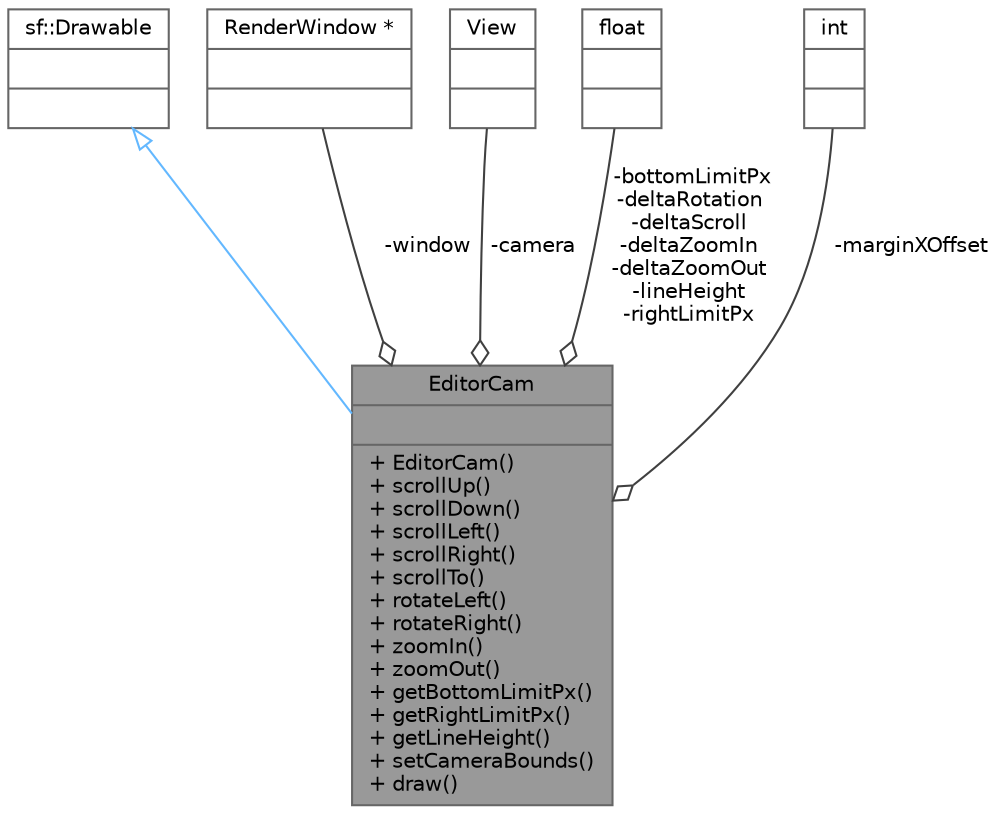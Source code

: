digraph "EditorCam"
{
 // LATEX_PDF_SIZE
  bgcolor="transparent";
  edge [fontname=Helvetica,fontsize=10,labelfontname=Helvetica,labelfontsize=10];
  node [fontname=Helvetica,fontsize=10,shape=box,height=0.2,width=0.4];
  Node1 [shape=record,label="{EditorCam\n||+ EditorCam()\l+ scrollUp()\l+ scrollDown()\l+ scrollLeft()\l+ scrollRight()\l+ scrollTo()\l+ rotateLeft()\l+ rotateRight()\l+ zoomIn()\l+ zoomOut()\l+ getBottomLimitPx()\l+ getRightLimitPx()\l+ getLineHeight()\l+ setCameraBounds()\l+ draw()\l}",height=0.2,width=0.4,color="gray40", fillcolor="grey60", style="filled", fontcolor="black",tooltip=" "];
  Node2 -> Node1 [dir="back",color="steelblue1",style="solid",arrowtail="onormal"];
  Node2 [shape=record,label="{sf::Drawable\n||}",height=0.2,width=0.4,color="gray40", fillcolor="white", style="filled",tooltip=" "];
  Node3 -> Node1 [color="grey25",style="solid",label=" -window" ,arrowhead="odiamond"];
  Node3 [shape=record,label="{RenderWindow *\n||}",height=0.2,width=0.4,color="gray40", fillcolor="white", style="filled",tooltip=" "];
  Node4 -> Node1 [color="grey25",style="solid",label=" -camera" ,arrowhead="odiamond"];
  Node4 [shape=record,label="{View\n||}",height=0.2,width=0.4,color="gray40", fillcolor="white", style="filled",tooltip=" "];
  Node5 -> Node1 [color="grey25",style="solid",label=" -bottomLimitPx\n-deltaRotation\n-deltaScroll\n-deltaZoomIn\n-deltaZoomOut\n-lineHeight\n-rightLimitPx" ,arrowhead="odiamond"];
  Node5 [shape=record,label="{float\n||}",height=0.2,width=0.4,color="gray40", fillcolor="white", style="filled",tooltip=" "];
  Node6 -> Node1 [color="grey25",style="solid",label=" -marginXOffset" ,arrowhead="odiamond"];
  Node6 [shape=record,label="{int\n||}",height=0.2,width=0.4,color="gray40", fillcolor="white", style="filled",tooltip=" "];
}
